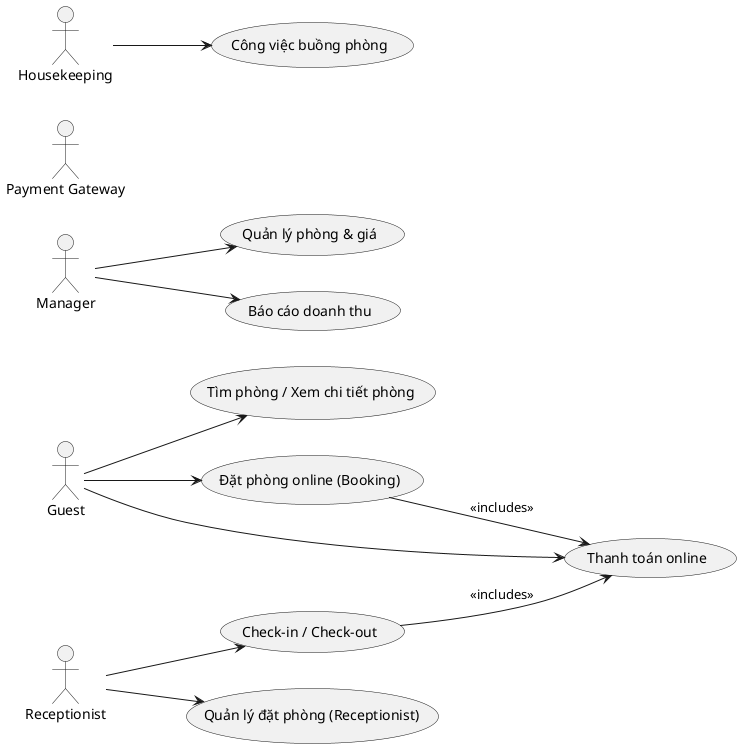@startuml
left to right direction
skinparam packageStyle rectangle

actor Guest
actor Receptionist
actor Manager
actor "Payment Gateway" as PaymentGateway
actor Housekeeping

usecase "Tìm phòng / Xem chi tiết phòng" as UC1
usecase "Đặt phòng online (Booking)" as UC2
usecase "Thanh toán online" as UC3
usecase "Check-in / Check-out" as UC4
usecase "Quản lý phòng & giá" as UC5
usecase "Quản lý đặt phòng (Receptionist)" as UC6
usecase "Công việc buồng phòng" as UC7
usecase "Báo cáo doanh thu" as UC8

Guest --> UC1
Guest --> UC2
Guest --> UC3

Receptionist --> UC4
Receptionist --> UC6

Manager --> UC5
Manager --> UC8

Housekeeping --> UC7

UC2 --> UC3 : <<includes>>
UC4 --> UC3 : <<includes>>

@enduml
